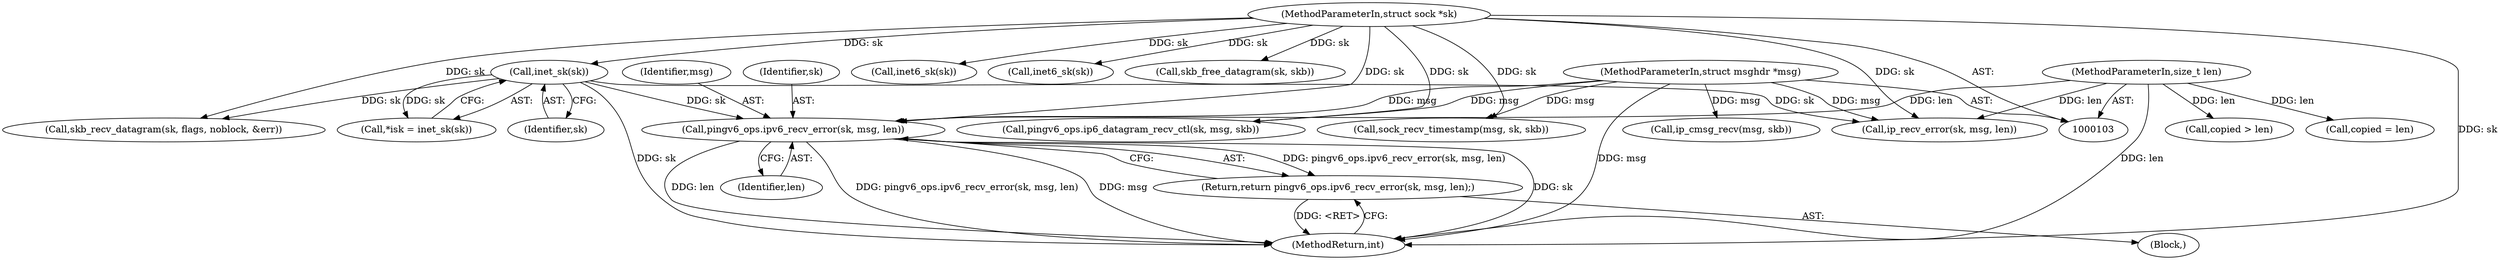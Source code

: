 digraph "0_linux_cf970c002d270c36202bd5b9c2804d3097a52da0@API" {
"1000163" [label="(Call,pingv6_ops.ipv6_recv_error(sk, msg, len))"];
"1000115" [label="(Call,inet_sk(sk))"];
"1000105" [label="(MethodParameterIn,struct sock *sk)"];
"1000106" [label="(MethodParameterIn,struct msghdr *msg)"];
"1000107" [label="(MethodParameterIn,size_t len)"];
"1000162" [label="(Return,return pingv6_ops.ipv6_recv_error(sk, msg, len);)"];
"1000169" [label="(Call,skb_recv_datagram(sk, flags, noblock, &err))"];
"1000209" [label="(Call,sock_recv_timestamp(msg, sk, skb))"];
"1000185" [label="(Call,copied > len)"];
"1000163" [label="(Call,pingv6_ops.ipv6_recv_error(sk, msg, len))"];
"1000113" [label="(Call,*isk = inet_sk(sk))"];
"1000265" [label="(Call,ip_cmsg_recv(msg, skb))"];
"1000115" [label="(Call,inet_sk(sk))"];
"1000106" [label="(MethodParameterIn,struct msghdr *msg)"];
"1000194" [label="(Call,copied = len)"];
"1000277" [label="(Call,inet6_sk(sk))"];
"1000346" [label="(Call,inet6_sk(sk))"];
"1000361" [label="(Call,skb_free_datagram(sk, skb))"];
"1000370" [label="(MethodReturn,int)"];
"1000162" [label="(Return,return pingv6_ops.ipv6_recv_error(sk, msg, len);)"];
"1000165" [label="(Identifier,msg)"];
"1000116" [label="(Identifier,sk)"];
"1000107" [label="(MethodParameterIn,size_t len)"];
"1000105" [label="(MethodParameterIn,struct sock *sk)"];
"1000152" [label="(Call,ip_recv_error(sk, msg, len))"];
"1000161" [label="(Block,)"];
"1000166" [label="(Identifier,len)"];
"1000350" [label="(Call,pingv6_ops.ip6_datagram_recv_ctl(sk, msg, skb))"];
"1000164" [label="(Identifier,sk)"];
"1000163" -> "1000162"  [label="AST: "];
"1000163" -> "1000166"  [label="CFG: "];
"1000164" -> "1000163"  [label="AST: "];
"1000165" -> "1000163"  [label="AST: "];
"1000166" -> "1000163"  [label="AST: "];
"1000162" -> "1000163"  [label="CFG: "];
"1000163" -> "1000370"  [label="DDG: sk"];
"1000163" -> "1000370"  [label="DDG: len"];
"1000163" -> "1000370"  [label="DDG: pingv6_ops.ipv6_recv_error(sk, msg, len)"];
"1000163" -> "1000370"  [label="DDG: msg"];
"1000163" -> "1000162"  [label="DDG: pingv6_ops.ipv6_recv_error(sk, msg, len)"];
"1000115" -> "1000163"  [label="DDG: sk"];
"1000105" -> "1000163"  [label="DDG: sk"];
"1000106" -> "1000163"  [label="DDG: msg"];
"1000107" -> "1000163"  [label="DDG: len"];
"1000115" -> "1000113"  [label="AST: "];
"1000115" -> "1000116"  [label="CFG: "];
"1000116" -> "1000115"  [label="AST: "];
"1000113" -> "1000115"  [label="CFG: "];
"1000115" -> "1000370"  [label="DDG: sk"];
"1000115" -> "1000113"  [label="DDG: sk"];
"1000105" -> "1000115"  [label="DDG: sk"];
"1000115" -> "1000152"  [label="DDG: sk"];
"1000115" -> "1000169"  [label="DDG: sk"];
"1000105" -> "1000103"  [label="AST: "];
"1000105" -> "1000370"  [label="DDG: sk"];
"1000105" -> "1000152"  [label="DDG: sk"];
"1000105" -> "1000169"  [label="DDG: sk"];
"1000105" -> "1000209"  [label="DDG: sk"];
"1000105" -> "1000277"  [label="DDG: sk"];
"1000105" -> "1000346"  [label="DDG: sk"];
"1000105" -> "1000350"  [label="DDG: sk"];
"1000105" -> "1000361"  [label="DDG: sk"];
"1000106" -> "1000103"  [label="AST: "];
"1000106" -> "1000370"  [label="DDG: msg"];
"1000106" -> "1000152"  [label="DDG: msg"];
"1000106" -> "1000209"  [label="DDG: msg"];
"1000106" -> "1000265"  [label="DDG: msg"];
"1000106" -> "1000350"  [label="DDG: msg"];
"1000107" -> "1000103"  [label="AST: "];
"1000107" -> "1000370"  [label="DDG: len"];
"1000107" -> "1000152"  [label="DDG: len"];
"1000107" -> "1000185"  [label="DDG: len"];
"1000107" -> "1000194"  [label="DDG: len"];
"1000162" -> "1000161"  [label="AST: "];
"1000370" -> "1000162"  [label="CFG: "];
"1000162" -> "1000370"  [label="DDG: <RET>"];
}
